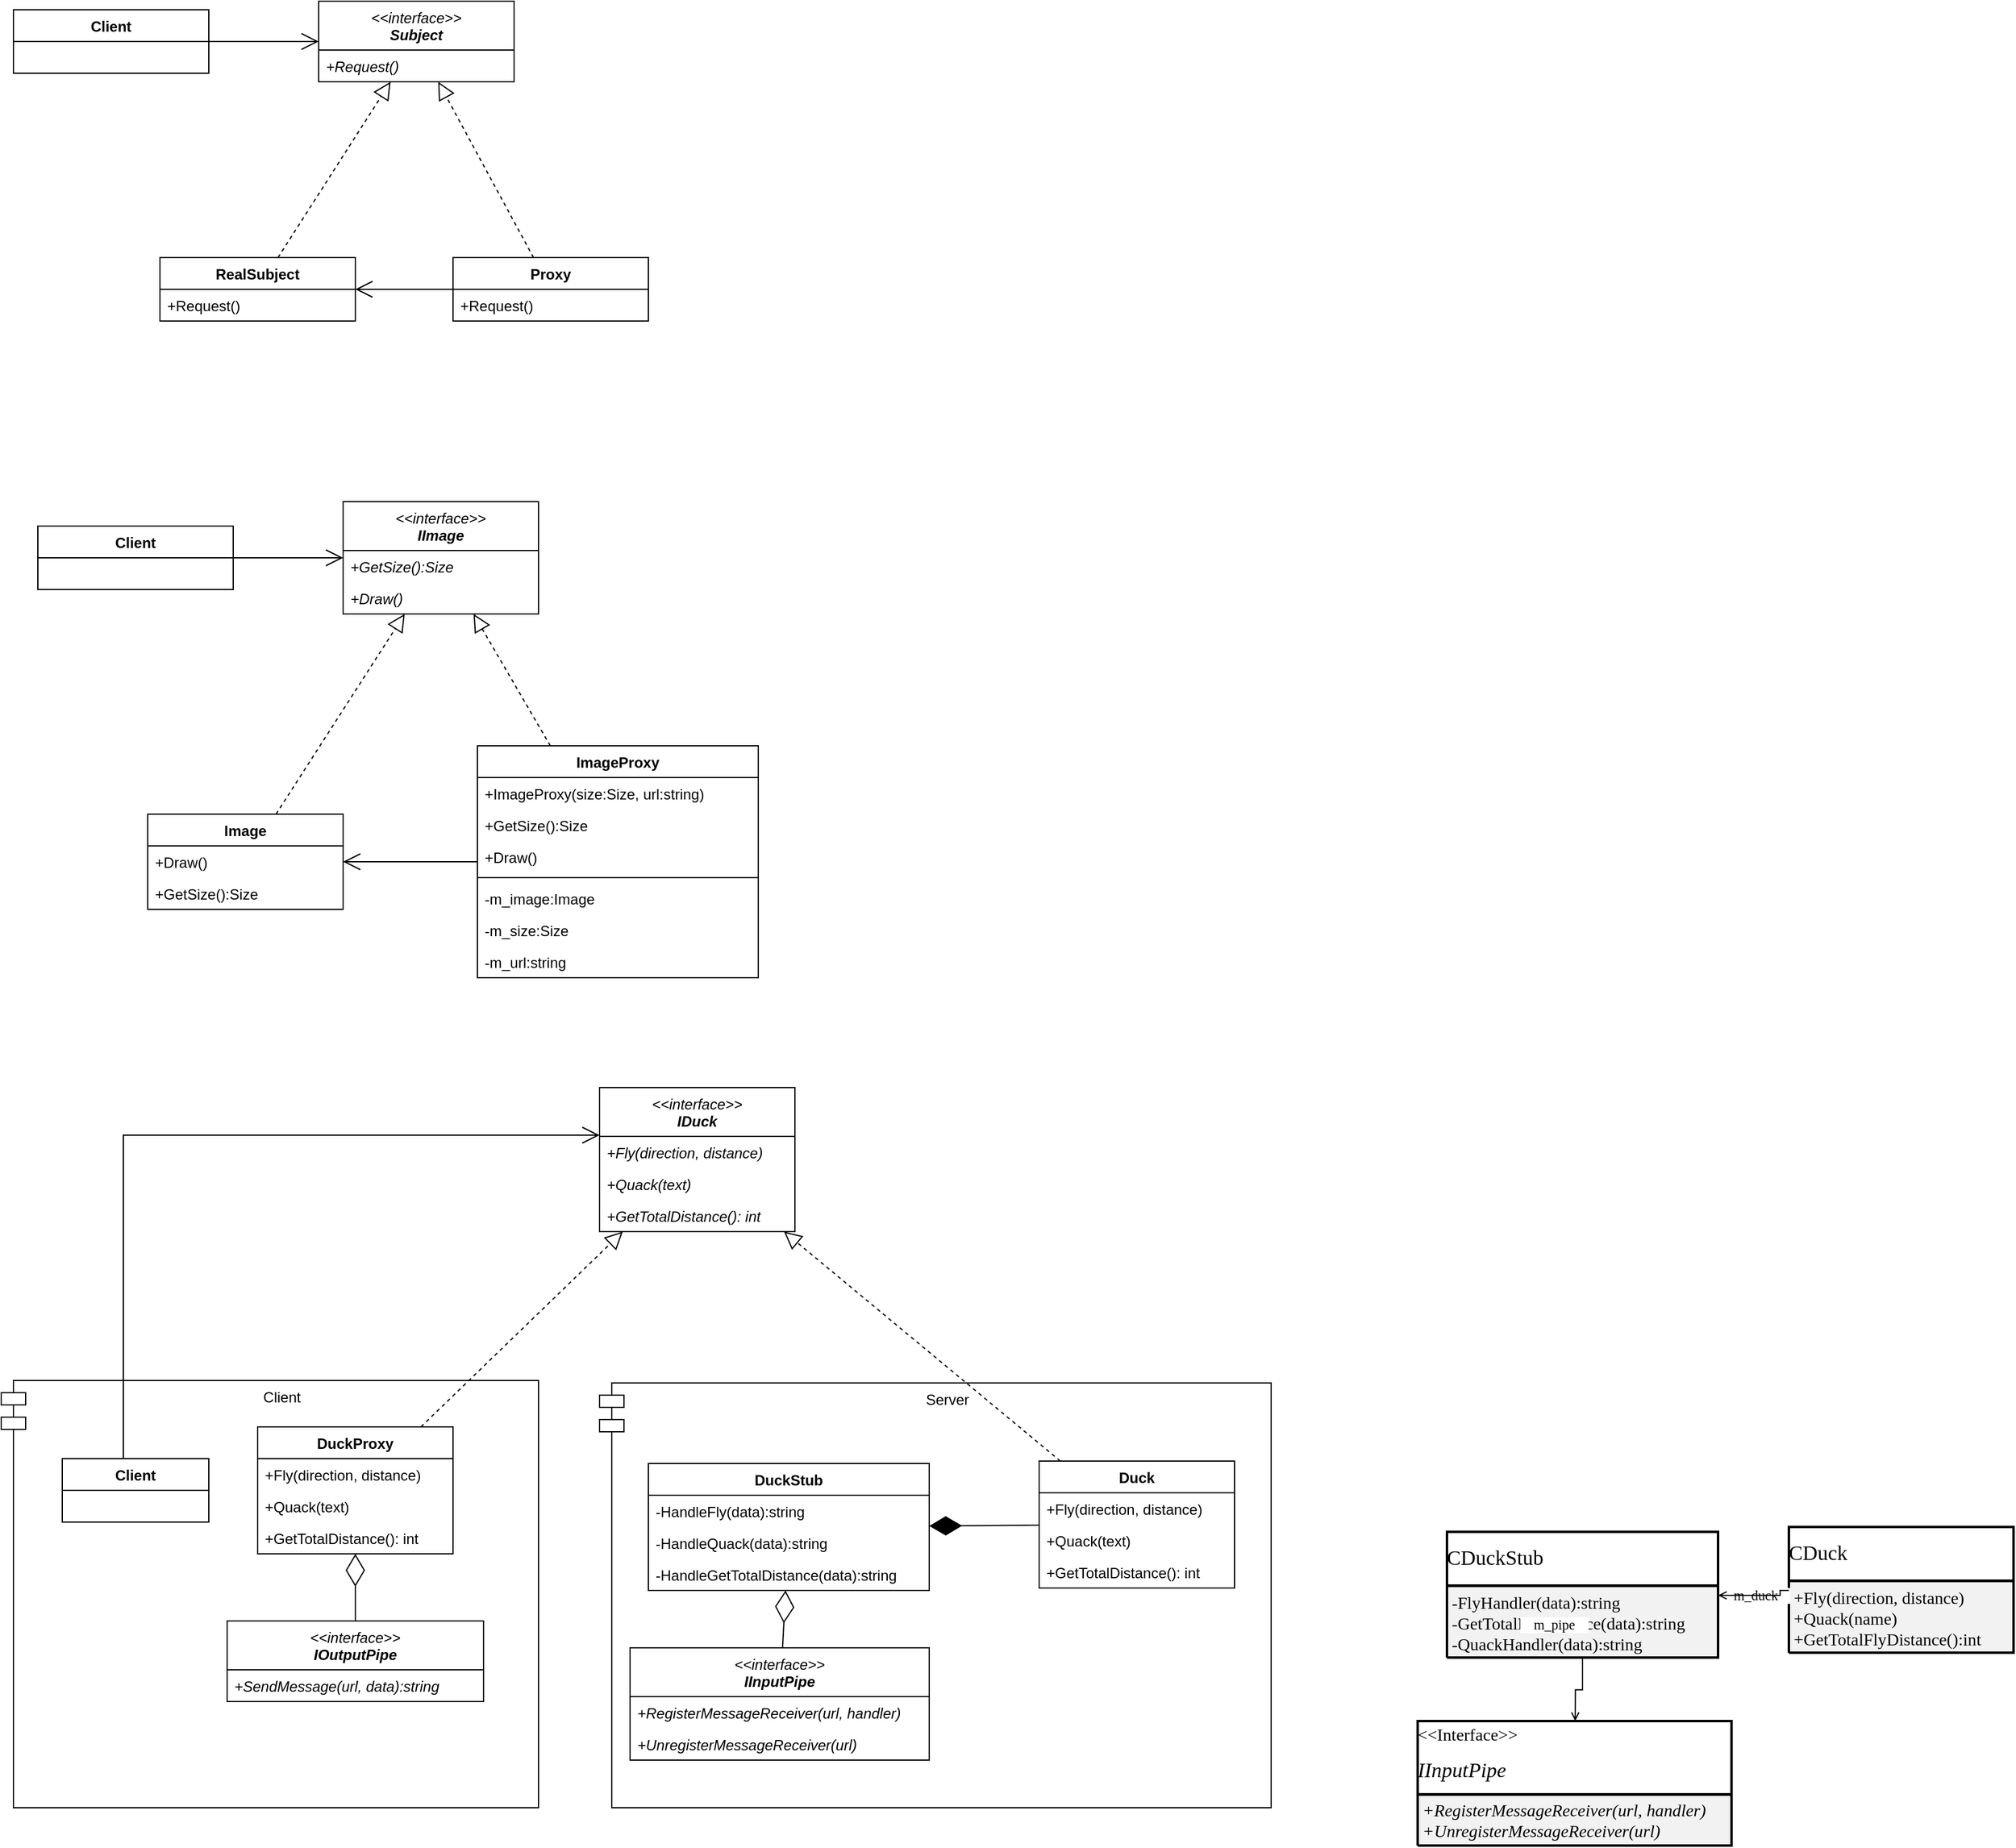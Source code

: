 <mxfile version="26.0.4">
  <diagram name="Page-1" id="OQxPf8M4dXbjPHCyQMjG">
    <mxGraphModel dx="1416" dy="818" grid="1" gridSize="10" guides="1" tooltips="1" connect="1" arrows="1" fold="1" page="1" pageScale="1" pageWidth="850" pageHeight="1100" math="0" shadow="0">
      <root>
        <mxCell id="0" />
        <mxCell id="1" parent="0" />
        <mxCell id="UHAWQYifa730HwiE3PFu-142" value="Server" style="shape=module;align=left;spacingLeft=20;align=center;verticalAlign=top;whiteSpace=wrap;html=1;" parent="1" vertex="1">
          <mxGeometry x="600" y="1322" width="550" height="348" as="geometry" />
        </mxCell>
        <mxCell id="UHAWQYifa730HwiE3PFu-119" value="Client" style="shape=module;align=left;spacingLeft=20;align=center;verticalAlign=top;whiteSpace=wrap;html=1;" parent="1" vertex="1">
          <mxGeometry x="110" y="1320" width="440" height="350" as="geometry" />
        </mxCell>
        <mxCell id="UHAWQYifa730HwiE3PFu-1" value="&lt;i style=&quot;font-weight: normal;&quot;&gt;&amp;lt;&amp;lt;interface&amp;gt;&amp;gt;&lt;/i&gt;&lt;div&gt;&lt;i&gt;Subject&lt;/i&gt;&lt;/div&gt;" style="swimlane;fontStyle=1;align=center;verticalAlign=top;childLayout=stackLayout;horizontal=1;startSize=40;horizontalStack=0;resizeParent=1;resizeParentMax=0;resizeLast=0;collapsible=1;marginBottom=0;whiteSpace=wrap;html=1;" parent="1" vertex="1">
          <mxGeometry x="370" y="190" width="160" height="66" as="geometry" />
        </mxCell>
        <mxCell id="UHAWQYifa730HwiE3PFu-2" value="+Request()" style="text;strokeColor=none;fillColor=none;align=left;verticalAlign=top;spacingLeft=4;spacingRight=4;overflow=hidden;rotatable=0;points=[[0,0.5],[1,0.5]];portConstraint=eastwest;whiteSpace=wrap;html=1;fontStyle=2" parent="UHAWQYifa730HwiE3PFu-1" vertex="1">
          <mxGeometry y="40" width="160" height="26" as="geometry" />
        </mxCell>
        <mxCell id="UHAWQYifa730HwiE3PFu-5" value="RealSubject" style="swimlane;fontStyle=1;align=center;verticalAlign=top;childLayout=stackLayout;horizontal=1;startSize=26;horizontalStack=0;resizeParent=1;resizeParentMax=0;resizeLast=0;collapsible=1;marginBottom=0;whiteSpace=wrap;html=1;" parent="1" vertex="1">
          <mxGeometry x="240" y="400" width="160" height="52" as="geometry" />
        </mxCell>
        <mxCell id="UHAWQYifa730HwiE3PFu-6" value="+Request()" style="text;strokeColor=none;fillColor=none;align=left;verticalAlign=top;spacingLeft=4;spacingRight=4;overflow=hidden;rotatable=0;points=[[0,0.5],[1,0.5]];portConstraint=eastwest;whiteSpace=wrap;html=1;" parent="UHAWQYifa730HwiE3PFu-5" vertex="1">
          <mxGeometry y="26" width="160" height="26" as="geometry" />
        </mxCell>
        <mxCell id="UHAWQYifa730HwiE3PFu-9" value="" style="endArrow=block;dashed=1;endFill=0;endSize=12;html=1;rounded=0;" parent="1" source="UHAWQYifa730HwiE3PFu-5" target="UHAWQYifa730HwiE3PFu-1" edge="1">
          <mxGeometry width="160" relative="1" as="geometry">
            <mxPoint x="330" y="350" as="sourcePoint" />
            <mxPoint x="490" y="350" as="targetPoint" />
          </mxGeometry>
        </mxCell>
        <mxCell id="UHAWQYifa730HwiE3PFu-10" value="Proxy" style="swimlane;fontStyle=1;align=center;verticalAlign=top;childLayout=stackLayout;horizontal=1;startSize=26;horizontalStack=0;resizeParent=1;resizeParentMax=0;resizeLast=0;collapsible=1;marginBottom=0;whiteSpace=wrap;html=1;" parent="1" vertex="1">
          <mxGeometry x="480" y="400" width="160" height="52" as="geometry" />
        </mxCell>
        <mxCell id="UHAWQYifa730HwiE3PFu-11" value="+Request()" style="text;strokeColor=none;fillColor=none;align=left;verticalAlign=top;spacingLeft=4;spacingRight=4;overflow=hidden;rotatable=0;points=[[0,0.5],[1,0.5]];portConstraint=eastwest;whiteSpace=wrap;html=1;" parent="UHAWQYifa730HwiE3PFu-10" vertex="1">
          <mxGeometry y="26" width="160" height="26" as="geometry" />
        </mxCell>
        <mxCell id="UHAWQYifa730HwiE3PFu-12" value="" style="endArrow=block;dashed=1;endFill=0;endSize=12;html=1;rounded=0;" parent="1" source="UHAWQYifa730HwiE3PFu-10" target="UHAWQYifa730HwiE3PFu-1" edge="1">
          <mxGeometry width="160" relative="1" as="geometry">
            <mxPoint x="330" y="350" as="sourcePoint" />
            <mxPoint x="490" y="350" as="targetPoint" />
          </mxGeometry>
        </mxCell>
        <mxCell id="UHAWQYifa730HwiE3PFu-14" value="Client" style="swimlane;fontStyle=1;align=center;verticalAlign=top;childLayout=stackLayout;horizontal=1;startSize=26;horizontalStack=0;resizeParent=1;resizeParentMax=0;resizeLast=0;collapsible=1;marginBottom=0;whiteSpace=wrap;html=1;" parent="1" vertex="1">
          <mxGeometry x="120" y="197" width="160" height="52" as="geometry" />
        </mxCell>
        <mxCell id="UHAWQYifa730HwiE3PFu-16" value="" style="endArrow=open;endFill=1;endSize=12;html=1;rounded=0;" parent="1" source="UHAWQYifa730HwiE3PFu-14" target="UHAWQYifa730HwiE3PFu-1" edge="1">
          <mxGeometry width="160" relative="1" as="geometry">
            <mxPoint x="190" y="280" as="sourcePoint" />
            <mxPoint x="350" y="280" as="targetPoint" />
          </mxGeometry>
        </mxCell>
        <mxCell id="UHAWQYifa730HwiE3PFu-17" value="" style="endArrow=open;endFill=1;endSize=12;html=1;rounded=0;" parent="1" source="UHAWQYifa730HwiE3PFu-10" target="UHAWQYifa730HwiE3PFu-5" edge="1">
          <mxGeometry width="160" relative="1" as="geometry">
            <mxPoint x="190" y="280" as="sourcePoint" />
            <mxPoint x="350" y="280" as="targetPoint" />
          </mxGeometry>
        </mxCell>
        <mxCell id="UHAWQYifa730HwiE3PFu-18" value="&lt;i style=&quot;font-weight: normal;&quot;&gt;&amp;lt;&amp;lt;interface&amp;gt;&amp;gt;&lt;/i&gt;&lt;div&gt;&lt;i&gt;IImage&lt;/i&gt;&lt;/div&gt;" style="swimlane;fontStyle=1;align=center;verticalAlign=top;childLayout=stackLayout;horizontal=1;startSize=40;horizontalStack=0;resizeParent=1;resizeParentMax=0;resizeLast=0;collapsible=1;marginBottom=0;whiteSpace=wrap;html=1;" parent="1" vertex="1">
          <mxGeometry x="390" y="600" width="160" height="92" as="geometry" />
        </mxCell>
        <mxCell id="UHAWQYifa730HwiE3PFu-19" value="+GetSize():Size" style="text;strokeColor=none;fillColor=none;align=left;verticalAlign=top;spacingLeft=4;spacingRight=4;overflow=hidden;rotatable=0;points=[[0,0.5],[1,0.5]];portConstraint=eastwest;whiteSpace=wrap;html=1;fontStyle=2" parent="UHAWQYifa730HwiE3PFu-18" vertex="1">
          <mxGeometry y="40" width="160" height="26" as="geometry" />
        </mxCell>
        <mxCell id="UHAWQYifa730HwiE3PFu-29" value="+Draw()" style="text;strokeColor=none;fillColor=none;align=left;verticalAlign=top;spacingLeft=4;spacingRight=4;overflow=hidden;rotatable=0;points=[[0,0.5],[1,0.5]];portConstraint=eastwest;whiteSpace=wrap;html=1;fontStyle=2" parent="UHAWQYifa730HwiE3PFu-18" vertex="1">
          <mxGeometry y="66" width="160" height="26" as="geometry" />
        </mxCell>
        <mxCell id="UHAWQYifa730HwiE3PFu-20" value="Image" style="swimlane;fontStyle=1;align=center;verticalAlign=top;childLayout=stackLayout;horizontal=1;startSize=26;horizontalStack=0;resizeParent=1;resizeParentMax=0;resizeLast=0;collapsible=1;marginBottom=0;whiteSpace=wrap;html=1;" parent="1" vertex="1">
          <mxGeometry x="230" y="856" width="160" height="78" as="geometry" />
        </mxCell>
        <mxCell id="UHAWQYifa730HwiE3PFu-43" value="+Draw()" style="text;strokeColor=none;fillColor=none;align=left;verticalAlign=top;spacingLeft=4;spacingRight=4;overflow=hidden;rotatable=0;points=[[0,0.5],[1,0.5]];portConstraint=eastwest;whiteSpace=wrap;html=1;" parent="UHAWQYifa730HwiE3PFu-20" vertex="1">
          <mxGeometry y="26" width="160" height="26" as="geometry" />
        </mxCell>
        <mxCell id="UHAWQYifa730HwiE3PFu-42" value="+GetSize():Size" style="text;strokeColor=none;fillColor=none;align=left;verticalAlign=top;spacingLeft=4;spacingRight=4;overflow=hidden;rotatable=0;points=[[0,0.5],[1,0.5]];portConstraint=eastwest;whiteSpace=wrap;html=1;" parent="UHAWQYifa730HwiE3PFu-20" vertex="1">
          <mxGeometry y="52" width="160" height="26" as="geometry" />
        </mxCell>
        <mxCell id="UHAWQYifa730HwiE3PFu-22" value="" style="endArrow=block;dashed=1;endFill=0;endSize=12;html=1;rounded=0;" parent="1" source="UHAWQYifa730HwiE3PFu-20" target="UHAWQYifa730HwiE3PFu-18" edge="1">
          <mxGeometry width="160" relative="1" as="geometry">
            <mxPoint x="350" y="760" as="sourcePoint" />
            <mxPoint x="510" y="760" as="targetPoint" />
          </mxGeometry>
        </mxCell>
        <mxCell id="UHAWQYifa730HwiE3PFu-23" value="ImageProxy" style="swimlane;fontStyle=1;align=center;verticalAlign=top;childLayout=stackLayout;horizontal=1;startSize=26;horizontalStack=0;resizeParent=1;resizeParentMax=0;resizeLast=0;collapsible=1;marginBottom=0;whiteSpace=wrap;html=1;" parent="1" vertex="1">
          <mxGeometry x="500" y="800" width="230" height="190" as="geometry" />
        </mxCell>
        <mxCell id="UHAWQYifa730HwiE3PFu-41" value="+ImageProxy(size:Size, url:string)" style="text;strokeColor=none;fillColor=none;align=left;verticalAlign=top;spacingLeft=4;spacingRight=4;overflow=hidden;rotatable=0;points=[[0,0.5],[1,0.5]];portConstraint=eastwest;whiteSpace=wrap;html=1;" parent="UHAWQYifa730HwiE3PFu-23" vertex="1">
          <mxGeometry y="26" width="230" height="26" as="geometry" />
        </mxCell>
        <mxCell id="UHAWQYifa730HwiE3PFu-24" value="+GetSize():Size" style="text;strokeColor=none;fillColor=none;align=left;verticalAlign=top;spacingLeft=4;spacingRight=4;overflow=hidden;rotatable=0;points=[[0,0.5],[1,0.5]];portConstraint=eastwest;whiteSpace=wrap;html=1;" parent="UHAWQYifa730HwiE3PFu-23" vertex="1">
          <mxGeometry y="52" width="230" height="26" as="geometry" />
        </mxCell>
        <mxCell id="UHAWQYifa730HwiE3PFu-30" value="+Draw()" style="text;strokeColor=none;fillColor=none;align=left;verticalAlign=top;spacingLeft=4;spacingRight=4;overflow=hidden;rotatable=0;points=[[0,0.5],[1,0.5]];portConstraint=eastwest;whiteSpace=wrap;html=1;" parent="UHAWQYifa730HwiE3PFu-23" vertex="1">
          <mxGeometry y="78" width="230" height="26" as="geometry" />
        </mxCell>
        <mxCell id="UHAWQYifa730HwiE3PFu-33" value="" style="line;strokeWidth=1;fillColor=none;align=left;verticalAlign=middle;spacingTop=-1;spacingLeft=3;spacingRight=3;rotatable=0;labelPosition=right;points=[];portConstraint=eastwest;strokeColor=inherit;" parent="UHAWQYifa730HwiE3PFu-23" vertex="1">
          <mxGeometry y="104" width="230" height="8" as="geometry" />
        </mxCell>
        <mxCell id="UHAWQYifa730HwiE3PFu-31" value="-m_image:Image" style="text;strokeColor=none;fillColor=none;align=left;verticalAlign=top;spacingLeft=4;spacingRight=4;overflow=hidden;rotatable=0;points=[[0,0.5],[1,0.5]];portConstraint=eastwest;whiteSpace=wrap;html=1;" parent="UHAWQYifa730HwiE3PFu-23" vertex="1">
          <mxGeometry y="112" width="230" height="26" as="geometry" />
        </mxCell>
        <mxCell id="UHAWQYifa730HwiE3PFu-39" value="-m_size:Size" style="text;strokeColor=none;fillColor=none;align=left;verticalAlign=top;spacingLeft=4;spacingRight=4;overflow=hidden;rotatable=0;points=[[0,0.5],[1,0.5]];portConstraint=eastwest;whiteSpace=wrap;html=1;" parent="UHAWQYifa730HwiE3PFu-23" vertex="1">
          <mxGeometry y="138" width="230" height="26" as="geometry" />
        </mxCell>
        <mxCell id="UHAWQYifa730HwiE3PFu-40" value="-m_url:string" style="text;strokeColor=none;fillColor=none;align=left;verticalAlign=top;spacingLeft=4;spacingRight=4;overflow=hidden;rotatable=0;points=[[0,0.5],[1,0.5]];portConstraint=eastwest;whiteSpace=wrap;html=1;" parent="UHAWQYifa730HwiE3PFu-23" vertex="1">
          <mxGeometry y="164" width="230" height="26" as="geometry" />
        </mxCell>
        <mxCell id="UHAWQYifa730HwiE3PFu-25" value="" style="endArrow=block;dashed=1;endFill=0;endSize=12;html=1;rounded=0;" parent="1" source="UHAWQYifa730HwiE3PFu-23" target="UHAWQYifa730HwiE3PFu-18" edge="1">
          <mxGeometry width="160" relative="1" as="geometry">
            <mxPoint x="350" y="760" as="sourcePoint" />
            <mxPoint x="510" y="760" as="targetPoint" />
          </mxGeometry>
        </mxCell>
        <mxCell id="UHAWQYifa730HwiE3PFu-26" value="Client" style="swimlane;fontStyle=1;align=center;verticalAlign=top;childLayout=stackLayout;horizontal=1;startSize=26;horizontalStack=0;resizeParent=1;resizeParentMax=0;resizeLast=0;collapsible=1;marginBottom=0;whiteSpace=wrap;html=1;" parent="1" vertex="1">
          <mxGeometry x="140" y="620" width="160" height="52" as="geometry" />
        </mxCell>
        <mxCell id="UHAWQYifa730HwiE3PFu-27" value="" style="endArrow=open;endFill=1;endSize=12;html=1;rounded=0;" parent="1" source="UHAWQYifa730HwiE3PFu-26" target="UHAWQYifa730HwiE3PFu-18" edge="1">
          <mxGeometry width="160" relative="1" as="geometry">
            <mxPoint x="210" y="690" as="sourcePoint" />
            <mxPoint x="370" y="690" as="targetPoint" />
          </mxGeometry>
        </mxCell>
        <mxCell id="UHAWQYifa730HwiE3PFu-28" value="" style="endArrow=open;endFill=1;endSize=12;html=1;rounded=0;" parent="1" source="UHAWQYifa730HwiE3PFu-23" target="UHAWQYifa730HwiE3PFu-20" edge="1">
          <mxGeometry width="160" relative="1" as="geometry">
            <mxPoint x="210" y="690" as="sourcePoint" />
            <mxPoint x="370" y="690" as="targetPoint" />
          </mxGeometry>
        </mxCell>
        <UserObject label="" tags="Background" id="UHAWQYifa730HwiE3PFu-64">
          <mxCell style="vsdxID=185;fillColor=none;gradientColor=none;strokeColor=none;strokeWidth=2;spacingTop=3;spacingBottom=3;points=[[1,0.5,0],[0.5,0.5,0],[0.5,0,0]];labelBackgroundColor=none;rounded=0;html=1;whiteSpace=wrap;" parent="1" vertex="1">
            <mxGeometry x="1574" y="1440" width="184" height="103" as="geometry" />
          </mxCell>
        </UserObject>
        <mxCell id="UHAWQYifa730HwiE3PFu-65" style="vsdxID=186;fillColor=#f2f2f2;gradientColor=none;shape=stencil(1ZLPDoIwDMafZseZuZkYz4hH36GRAYtzI2UKvL1bihExSuLNW9vv13Z/PqaytoZGMynagP6sO1OEmqk9k9K4WqMJMWIqZyorPeoK/dUVlDeQyBRd/C1N6KlPpA4pBsrWgvIDoda4CfoQf4I3crXbfsYXYMBTVHGEj3AkHIdZYWGa6Dn0puXoAwTj3QttASvN4yZeWqjGW5DUdlo3b+U/ONu3R559XwyeHimNtWSxqT73VCyRH1V+Bw==);strokeColor=#000000;strokeWidth=2;points=[[0,0.5,0],[1,0.5,0],[0.5,1,0],[0.5,0,0]];labelBackgroundColor=none;rounded=0;html=1;whiteSpace=wrap;" parent="UHAWQYifa730HwiE3PFu-64" vertex="1">
          <mxGeometry width="184" height="103" as="geometry" />
        </mxCell>
        <mxCell id="UHAWQYifa730HwiE3PFu-66" style="vsdxID=187;fillColor=#ffffff;gradientColor=none;shape=stencil(zZJNDsIgEIVPw5IE4Qi1LnuHiYWWiNAMaNvbC5lGazVduHI3P9/Mm0weU1XsYdBMipgwXPRo29QzdWRSWt9rtClHTNVMVSag7jDcfEv5AIUs0TXcy4aJ5kSZkGKm7CAoPxEKeM49XNAGGoJx3hR2d4mJw2Qjx5Ag2eDfWAfYaZ51uHHQLYPUiqPWw0f57y9z1q/e+5T6/uB9eAf9EdzI5+DlC2OdI1ut+1sf5RJ5UNUP);strokeColor=#000000;strokeWidth=2;points=[[0,0.5,0],[1,0.5,0],[0.5,1,0],[0.5,0,0]];labelBackgroundColor=none;rounded=0;html=1;whiteSpace=wrap;" parent="UHAWQYifa730HwiE3PFu-64" vertex="1">
          <mxGeometry width="184" height="44" as="geometry" />
        </mxCell>
        <mxCell id="UHAWQYifa730HwiE3PFu-67" value="&lt;div style=&quot;font-size: 1px&quot;&gt;&lt;font style=&quot;font-size:16.93px;font-family:Calibri;color:#000000;direction:ltr;letter-spacing:0px;line-height:120%;opacity:1&quot;&gt;CDuck&lt;br/&gt;&lt;/font&gt;&lt;/div&gt;" style="text;vsdxID=185;fillColor=none;gradientColor=none;strokeColor=none;strokeWidth=2;spacingTop=3;spacingBottom=3;points=[[1,0.5,0],[0.5,0.5,0],[0.5,0,0]];labelBackgroundColor=none;rounded=0;html=1;whiteSpace=wrap;verticalAlign=middle;align=left;overflow=width;;html=1;" parent="UHAWQYifa730HwiE3PFu-64" vertex="1">
          <mxGeometry y="-0.13" width="184" height="44.31" as="geometry" />
        </mxCell>
        <UserObject label="&lt;div style=&quot;font-size: 1px&quot;&gt;&lt;font style=&quot;font-size:14.11px;font-family:Calibri;color:#000000;direction:ltr;letter-spacing:0px;line-height:120%;opacity:1&quot;&gt;+Fly(direction, distance)&lt;br/&gt;&lt;/font&gt;&lt;/div&gt;" tags="Background" id="UHAWQYifa730HwiE3PFu-68">
          <mxCell style="verticalAlign=middle;align=left;overflow=width;vsdxID=193;fillColor=#ffffff;gradientColor=none;fillOpacity=0;shape=stencil(nZBLDoAgDERP0z3SIyjew0SURgSD+Lu9kMZoXLhwN9N5bdMClrNpJg1SzDH4QW/URgNYgZTkjA4UkwJUgGXng+6DX1zLfmoymdXo1zxh5z6RO6Q42BWCfc2oJfdAr/AX/IH+BF/rk7hv7MjaZ/L+RirxJ1Gd);strokeColor=#000000;strokeWidth=2;spacingTop=-3;spacingBottom=-3;spacingLeft=3;spacingRight=-3;points=[];labelBackgroundColor=none;rounded=0;html=1;whiteSpace=wrap;" parent="1" vertex="1">
            <mxGeometry x="1578" y="1489" width="176" height="16" as="geometry" />
          </mxCell>
        </UserObject>
        <UserObject label="&lt;div style=&quot;font-size: 1px&quot;&gt;&lt;font style=&quot;font-size:14.11px;font-family:Calibri;color:#000000;direction:ltr;letter-spacing:0px;line-height:120%;opacity:1&quot;&gt;+Quack(name)&lt;br/&gt;&lt;/font&gt;&lt;/div&gt;" tags="Background" id="UHAWQYifa730HwiE3PFu-69">
          <mxCell style="verticalAlign=middle;align=left;overflow=width;vsdxID=194;fillColor=#ffffff;gradientColor=none;fillOpacity=0;shape=stencil(nZBLDoAgDERP0z3SIyjew0SURgSD+Lu9kMZoXLhwN9N5bdMClrNpJg1SzDH4QW/URgNYgZTkjA4UkwJUgGXng+6DX1zLfmoymdXo1zxh5z6RO6Q42BWCfc2oJfdAr/AX/IH+BF/rk7hv7MjaZ/L+RirxJ1Gd);strokeColor=#000000;strokeWidth=2;spacingTop=-3;spacingBottom=-3;spacingLeft=3;spacingRight=-3;points=[];labelBackgroundColor=none;rounded=0;html=1;whiteSpace=wrap;" parent="1" vertex="1">
            <mxGeometry x="1578" y="1506" width="176" height="16" as="geometry" />
          </mxCell>
        </UserObject>
        <UserObject label="&lt;div style=&quot;font-size: 1px&quot;&gt;&lt;font style=&quot;font-size:14.11px;font-family:Calibri;color:#000000;direction:ltr;letter-spacing:0px;line-height:120%;opacity:1&quot;&gt;+GetTotalFlyDistance():int&lt;br/&gt;&lt;/font&gt;&lt;/div&gt;" tags="Background" id="UHAWQYifa730HwiE3PFu-70">
          <mxCell style="verticalAlign=middle;align=left;overflow=width;vsdxID=195;fillColor=#ffffff;gradientColor=none;fillOpacity=0;shape=stencil(nZBLDoAgDERP0z3SIyjew0SURgSD+Lu9kMZoXLhwN9N5bdMClrNpJg1SzDH4QW/URgNYgZTkjA4UkwJUgGXng+6DX1zLfmoymdXo1zxh5z6RO6Q42BWCfc2oJfdAr/AX/IH+BF/rk7hv7MjaZ/L+RirxJ1Gd);strokeColor=#000000;strokeWidth=2;spacingTop=-3;spacingBottom=-3;spacingLeft=3;spacingRight=-3;points=[];labelBackgroundColor=none;rounded=0;html=1;whiteSpace=wrap;" parent="1" vertex="1">
            <mxGeometry x="1578" y="1523" width="176" height="16" as="geometry" />
          </mxCell>
        </UserObject>
        <UserObject label="" tags="Background" id="UHAWQYifa730HwiE3PFu-90">
          <mxCell style="vsdxID=246;fillColor=none;gradientColor=none;strokeColor=none;strokeWidth=2;spacingTop=3;spacingBottom=3;points=[[1,0.5,0],[0.5,0.5,0],[0.5,0,0]];labelBackgroundColor=none;rounded=0;html=1;whiteSpace=wrap;" parent="1" vertex="1">
            <mxGeometry x="1294" y="1444" width="222" height="103" as="geometry" />
          </mxCell>
        </UserObject>
        <mxCell id="UHAWQYifa730HwiE3PFu-91" style="vsdxID=247;fillColor=#f2f2f2;gradientColor=none;shape=stencil(1ZLPDoIwDMafZseZuZkYz4hH36GRAYtzI2UKvL1bihExSuLNW9vv13Z/PqaytoZGMynagP6sO1OEmqk9k9K4WqMJMWIqZyorPeoK/dUVlDeQyBRd/C1N6KlPpA4pBsrWgvIDoda4CfoQf4I3crXbfsYXYMBTVHGEj3AkHIdZYWGa6Dn0puXoAwTj3QttASvN4yZeWqjGW5DUdlo3b+U/ONu3R559XwyeHimNtWSxqT73VCyRH1V+Bw==);strokeColor=#000000;strokeWidth=2;points=[[0,0.5,0],[1,0.5,0],[0.5,1,0],[0.5,0,0]];labelBackgroundColor=none;rounded=0;html=1;whiteSpace=wrap;" parent="UHAWQYifa730HwiE3PFu-90" vertex="1">
          <mxGeometry width="222" height="103" as="geometry" />
        </mxCell>
        <mxCell id="UHAWQYifa730HwiE3PFu-92" style="vsdxID=248;fillColor=#ffffff;gradientColor=none;shape=stencil(zZJNDsIgEIVPw5IE4Qi1LnuHiYWWiNAMaNvbC5lGazVduHI3P9/Mm0weU1XsYdBMipgwXPRo29QzdWRSWt9rtClHTNVMVSag7jDcfEv5AIUs0TXcy4aJ5kSZkGKm7CAoPxEKeM49XNAGGoJx3hR2d4mJw2Qjx5Ag2eDfWAfYaZ51uHHQLYPUiqPWw0f57y9z1q/e+5T6/uB9eAf9EdzI5+DlC2OdI1ut+1sf5RJ5UNUP);strokeColor=#000000;strokeWidth=2;points=[[0,0.5,0],[1,0.5,0],[0.5,1,0],[0.5,0,0]];labelBackgroundColor=none;rounded=0;html=1;whiteSpace=wrap;" parent="UHAWQYifa730HwiE3PFu-90" vertex="1">
          <mxGeometry width="222" height="44" as="geometry" />
        </mxCell>
        <mxCell id="UHAWQYifa730HwiE3PFu-93" value="&lt;div style=&quot;font-size: 1px&quot;&gt;&lt;font style=&quot;font-size:16.93px;font-family:Calibri;color:#000000;direction:ltr;letter-spacing:0px;line-height:120%;opacity:1&quot;&gt;CDuckStub&lt;br/&gt;&lt;/font&gt;&lt;/div&gt;" style="text;vsdxID=246;fillColor=none;gradientColor=none;strokeColor=none;strokeWidth=2;spacingTop=3;spacingBottom=3;points=[[1,0.5,0],[0.5,0.5,0],[0.5,0,0]];labelBackgroundColor=none;rounded=0;html=1;whiteSpace=wrap;verticalAlign=middle;align=left;overflow=width;;html=1;" parent="UHAWQYifa730HwiE3PFu-90" vertex="1">
          <mxGeometry y="-0.13" width="222" height="44.31" as="geometry" />
        </mxCell>
        <UserObject label="&lt;div style=&quot;font-size: 1px&quot;&gt;&lt;font style=&quot;font-size:14.11px;font-family:Calibri;color:#000000;direction:ltr;letter-spacing:0px;line-height:120%;opacity:1&quot;&gt;-FlyHandler(data):string&lt;br/&gt;&lt;/font&gt;&lt;/div&gt;" tags="Background" id="UHAWQYifa730HwiE3PFu-94">
          <mxCell style="verticalAlign=middle;align=left;overflow=width;vsdxID=251;fillColor=#ffffff;gradientColor=none;fillOpacity=0;shape=stencil(nZBLDoAgDERP0z3SIyjew0SURgSD+Lu9kMZoXLhwN9N5bdMClrNpJg1SzDH4QW/URgNYgZTkjA4UkwJUgGXng+6DX1zLfmoymdXo1zxh5z6RO6Q42BWCfc2oJfdAr/AX/IH+BF/rk7hv7MjaZ/L+RirxJ1Gd);strokeColor=#000000;strokeWidth=2;spacingTop=-3;spacingBottom=-3;spacingLeft=3;spacingRight=-3;points=[];labelBackgroundColor=none;rounded=0;html=1;whiteSpace=wrap;" parent="1" vertex="1">
            <mxGeometry x="1298" y="1493" width="214" height="16" as="geometry" />
          </mxCell>
        </UserObject>
        <UserObject label="" tags="Background" id="UHAWQYifa730HwiE3PFu-95">
          <mxCell style="vsdxID=254;fillColor=none;gradientColor=none;strokeColor=none;strokeWidth=2;spacingBottom=3;points=[[1,0.5,0],[0.5,0.5,0],[0.5,0,0]];labelBackgroundColor=none;rounded=0;html=1;whiteSpace=wrap;" parent="1" vertex="1">
            <mxGeometry x="1270" y="1599" width="257" height="102" as="geometry" />
          </mxCell>
        </UserObject>
        <mxCell id="UHAWQYifa730HwiE3PFu-96" style="vsdxID=255;fillColor=#f2f2f2;gradientColor=none;shape=stencil(1ZLPDoIwDMafZseZscWDZ8Sj79DIgMW5kTIF3t4txYgYJfHmre33a7s/H1N510CrmRRdQH/WvSlDw9SeSWlco9GEGDFVMJVXHnWN/upKyltIZIou/pYmDNQnUocUI2WZoPxAqDVuhj7En+DtbpNln/EVGPAUVZzgIxwJx3FRWJkmBg6D6Tj6AMF490JbwFrzuIlXFurpFiR1vdbtW/kPzvbtkRffF4OnRypjLVlsri89FUvkR1XcAQ==);strokeColor=#000000;strokeWidth=2;points=[[0,0.5,0],[1,0.5,0],[0.5,1,0],[0.5,0,0]];labelBackgroundColor=none;rounded=0;html=1;whiteSpace=wrap;" parent="UHAWQYifa730HwiE3PFu-95" vertex="1">
          <mxGeometry width="257" height="102" as="geometry" />
        </mxCell>
        <mxCell id="UHAWQYifa730HwiE3PFu-97" style="vsdxID=256;fillColor=#ffffff;gradientColor=none;shape=stencil(zZJNDsIgEIVPw5IE4Qi1LnuHiYWWiNAMaNvbC5lGazVduHI3P9/Mm0weU1XsYdBMipgwXPRo29QzdWRSWt9rtClHTNVMVSag7jDcfEv5AIUs0TXcy4aJ5kSZkGKm7CAoPxEKeM49XNAGGoJx3hR2d4mJw2Qjx5Ag2eDfWAfYaZ51uHHQLYPUiqPWw0f57y9z1q/e+5T6/uB9eAf9EdzI5+DlC2OdI1ut+1sf5RJ5UNUP);strokeColor=#000000;strokeWidth=2;points=[[0,0.5,0],[1,0.5,0],[0.5,1,0],[0.5,0,0]];labelBackgroundColor=none;rounded=0;html=1;whiteSpace=wrap;" parent="UHAWQYifa730HwiE3PFu-95" vertex="1">
          <mxGeometry width="257" height="60" as="geometry" />
        </mxCell>
        <mxCell id="UHAWQYifa730HwiE3PFu-98" value="&lt;div style=&quot;font-size: 1px&quot;&gt;&lt;p style=&quot;text-align:left;margin-left:0;margin-right:0;margin-top:0px;margin-bottom:0px;text-indent:0;vertical-align:middle;direction:ltr;&quot;&gt;&lt;font style=&quot;font-size:14.11px;font-family:Calibri;color:#000000;direction:ltr;letter-spacing:0px;line-height:120%;opacity:1&quot;&gt;&amp;lt;&amp;lt;Interface&amp;gt;&amp;gt;&lt;br/&gt;&lt;/font&gt;&lt;/p&gt;&lt;/div&gt;" style="verticalAlign=middle;align=left;overflow=width;vsdxID=257;fillColor=none;gradientColor=none;strokeColor=none;strokeWidth=2;spacingBottom=-3;points=[[0,0.5,0],[1,0.5,0],[0.5,1,0],[0.5,0,0]];labelBackgroundColor=none;rounded=0;html=1;whiteSpace=wrap;" parent="UHAWQYifa730HwiE3PFu-95" vertex="1">
          <mxGeometry width="257" height="22" as="geometry" />
        </mxCell>
        <mxCell id="UHAWQYifa730HwiE3PFu-99" value="&lt;div style=&quot;font-size: 1px&quot;&gt;&lt;font style=&quot;font-size:16.93px;font-family:Calibri;color:#000000;direction:ltr;letter-spacing:0px;line-height:120%;opacity:1&quot;&gt;&lt;i&gt;IInputPipe&lt;br/&gt;&lt;/i&gt;&lt;/font&gt;&lt;/div&gt;" style="text;vsdxID=254;fillColor=none;gradientColor=none;strokeColor=none;strokeWidth=2;spacingBottom=3;points=[[1,0.5,0],[0.5,0.5,0],[0.5,0,0]];labelBackgroundColor=none;rounded=0;html=1;whiteSpace=wrap;verticalAlign=middle;align=left;overflow=width;;html=1;" parent="UHAWQYifa730HwiE3PFu-95" vertex="1">
          <mxGeometry y="22.16" width="257" height="37.96" as="geometry" />
        </mxCell>
        <UserObject label="&lt;div style=&quot;font-size: 1px&quot;&gt;&lt;font style=&quot;font-size:14.11px;font-family:Calibri;color:#000000;direction:ltr;letter-spacing:0px;line-height:120%;opacity:1&quot;&gt;&lt;i&gt;+RegisterMessageReceiver(url, handler)&lt;br/&gt;&lt;/i&gt;&lt;/font&gt;&lt;/div&gt;" tags="Background" id="UHAWQYifa730HwiE3PFu-100">
          <mxCell style="verticalAlign=middle;align=left;overflow=width;vsdxID=259;fillColor=#ffffff;gradientColor=none;fillOpacity=0;shape=stencil(nZBLDoAgDERP0z3SIyjew0SURgSD+Lu9kMZoXLhwN9N5bdMClrNpJg1SzDH4QW/URgNYgZTkjA4UkwJUgGXng+6DX1zLfmoymdXo1zxh5z6RO6Q42BWCfc2oJfdAr/AX/IH+BF/rk7hv7MjaZ/L+RirxJ1Gd);strokeColor=#000000;strokeWidth=2;spacingTop=-3;spacingBottom=-3;spacingLeft=3;spacingRight=-3;points=[];labelBackgroundColor=none;rounded=0;html=1;whiteSpace=wrap;" parent="1" vertex="1">
            <mxGeometry x="1274" y="1663" width="249" height="16" as="geometry" />
          </mxCell>
        </UserObject>
        <UserObject label="&lt;div style=&quot;font-size: 1px&quot;&gt;&lt;font style=&quot;font-size:14.11px;font-family:Calibri;color:#000000;direction:ltr;letter-spacing:0px;line-height:120%;opacity:1&quot;&gt;&lt;i&gt;+UnregisterMessageReceiver(url)&lt;br/&gt;&lt;/i&gt;&lt;/font&gt;&lt;/div&gt;" tags="Background" id="UHAWQYifa730HwiE3PFu-101">
          <mxCell style="verticalAlign=middle;align=left;overflow=width;vsdxID=260;fillColor=#ffffff;gradientColor=none;fillOpacity=0;shape=stencil(nZBLDoAgDERP0z3SIyjew0SURgSD+Lu9kMZoXLhwN9N5bdMClrNpJg1SzDH4QW/URgNYgZTkjA4UkwJUgGXng+6DX1zLfmoymdXo1zxh5z6RO6Q42BWCfc2oJfdAr/AX/IH+BF/rk7hv7MjaZ/L+RirxJ1Gd);strokeColor=#000000;strokeWidth=2;spacingTop=-3;spacingBottom=-3;spacingLeft=3;spacingRight=-3;points=[];labelBackgroundColor=none;rounded=0;html=1;whiteSpace=wrap;" parent="1" vertex="1">
            <mxGeometry x="1274" y="1680" width="249" height="16" as="geometry" />
          </mxCell>
        </UserObject>
        <UserObject label="&lt;div style=&quot;font-size: 1px&quot;&gt;&lt;font style=&quot;font-size:14.11px;font-family:Calibri;color:#000000;direction:ltr;letter-spacing:0px;line-height:120%;opacity:1&quot;&gt;-QuackHandler(data):string&lt;br/&gt;&lt;/font&gt;&lt;/div&gt;" tags="Background" id="UHAWQYifa730HwiE3PFu-102">
          <mxCell style="verticalAlign=middle;align=left;overflow=width;vsdxID=261;fillColor=#ffffff;gradientColor=none;fillOpacity=0;shape=stencil(nZBLDoAgDERP0z3SIyjew0SURgSD+Lu9kMZoXLhwN9N5bdMClrNpJg1SzDH4QW/URgNYgZTkjA4UkwJUgGXng+6DX1zLfmoymdXo1zxh5z6RO6Q42BWCfc2oJfdAr/AX/IH+BF/rk7hv7MjaZ/L+RirxJ1Gd);strokeColor=#000000;strokeWidth=2;spacingTop=-3;spacingBottom=-3;spacingLeft=3;spacingRight=-3;points=[];labelBackgroundColor=none;rounded=0;html=1;whiteSpace=wrap;" parent="1" vertex="1">
            <mxGeometry x="1298" y="1527" width="214" height="16" as="geometry" />
          </mxCell>
        </UserObject>
        <UserObject label="&lt;div style=&quot;font-size: 1px&quot;&gt;&lt;font style=&quot;font-size:14.11px;font-family:Calibri;color:#000000;direction:ltr;letter-spacing:0px;line-height:120%;opacity:1&quot;&gt;-GetTotalFlyDistance(data):string&lt;br/&gt;&lt;/font&gt;&lt;/div&gt;" tags="Background" id="UHAWQYifa730HwiE3PFu-103">
          <mxCell style="verticalAlign=middle;align=left;overflow=width;vsdxID=262;fillColor=#ffffff;gradientColor=none;fillOpacity=0;shape=stencil(nZBLDoAgDERP0z3SIyjew0SURgSD+Lu9kMZoXLhwN9N5bdMClrNpJg1SzDH4QW/URgNYgZTkjA4UkwJUgGXng+6DX1zLfmoymdXo1zxh5z6RO6Q42BWCfc2oJfdAr/AX/IH+BF/rk7hv7MjaZ/L+RirxJ1Gd);strokeColor=#000000;strokeWidth=2;spacingTop=-3;spacingBottom=-3;spacingLeft=3;spacingRight=-3;points=[];labelBackgroundColor=none;rounded=0;html=1;whiteSpace=wrap;" parent="1" vertex="1">
            <mxGeometry x="1298" y="1510" width="214" height="16" as="geometry" />
          </mxCell>
        </UserObject>
        <mxCell id="UHAWQYifa730HwiE3PFu-104" style="vsdxID=265;fillColor=none;gradientColor=none;edgeStyle=none;strokeColor=none;points=[[-0.4,1.06,0],[-0.72,4.71,0]];labelBackgroundColor=#ffffff;rounded=0;html=1;whiteSpace=wrap;;flipV=1;;flipH=1;" parent="1" vertex="1">
          <mxGeometry x="1392" y="1547" width="20" height="52" as="geometry" />
        </mxCell>
        <mxCell id="UHAWQYifa730HwiE3PFu-105" value="&lt;div style=&quot;font-size: 1px&quot;&gt;&lt;font style=&quot;font-size:11.29px;font-family:Calibri;color:#000000;direction:ltr;letter-spacing:0px;line-height:120%;opacity:1&quot;&gt;m_pipe&lt;br/&gt;&lt;/font&gt;&lt;/div&gt;" style="text;vsdxID=265;fillColor=none;gradientColor=none;edgeStyle=none;strokeColor=none;points=[[-0.4,1.06,0],[-0.72,4.71,0]];labelBackgroundColor=#ffffff;rounded=0;html=1;whiteSpace=wrap;verticalAlign=middle;align=center;overflow=width;;html=1;" parent="UHAWQYifa730HwiE3PFu-104" vertex="1">
          <mxGeometry x="-38.38" y="-39.02" width="56.44" height="24.84" as="geometry" />
        </mxCell>
        <mxCell id="UHAWQYifa730HwiE3PFu-106" style="vsdxID=270;fillColor=none;gradientColor=none;edgeStyle=none;strokeColor=none;points=[[0.02,0.6,0],[0.98,0.4,0]];labelBackgroundColor=#ffffff;rounded=0;html=1;whiteSpace=wrap;" parent="1" vertex="1">
          <mxGeometry x="1516" y="1484" width="58" height="20" as="geometry" />
        </mxCell>
        <mxCell id="UHAWQYifa730HwiE3PFu-107" value="&lt;div style=&quot;font-size: 1px&quot;&gt;&lt;font style=&quot;font-size:11.29px;font-family:Calibri;color:#000000;direction:ltr;letter-spacing:0px;line-height:120%;opacity:1&quot;&gt;m_duck&lt;br/&gt;&lt;/font&gt;&lt;/div&gt;" style="text;vsdxID=270;fillColor=none;gradientColor=none;edgeStyle=none;strokeColor=none;points=[[0.02,0.6,0],[0.98,0.4,0]];labelBackgroundColor=#ffffff;rounded=0;html=1;whiteSpace=wrap;verticalAlign=middle;align=center;overflow=width;;html=1;" parent="UHAWQYifa730HwiE3PFu-106" vertex="1">
          <mxGeometry x="3.12" y="-0.42" width="56.44" height="24.84" as="geometry" />
        </mxCell>
        <UserObject label="&lt;div style=&quot;font-size: 1px&quot;&gt;&lt;font style=&quot;font-size:11.29px;font-family:Calibri;color:#000000;direction:ltr;letter-spacing:0px;line-height:120%;opacity:1&quot;&gt;m_duck&lt;br/&gt;&lt;/font&gt;&lt;/div&gt;" tags="Connector" id="UHAWQYifa730HwiE3PFu-108">
          <mxCell style="vsdxID=270;fillColor=none;gradientColor=none;edgeStyle=none;strokeColor=#000000;points=[[0.02,0.6,0],[0.98,0.4,0]];labelBackgroundColor=#ffffff;rounded=0;html=1;whiteSpace=wrap;verticalAlign=middle;align=center;overflow=width;startArrow=open;endArrow=none;startSize=5;endSize=5;spacingTop=0;spacingBottom=0;spacingLeft=0;spacingRight=0;exitX=1;exitY=0.505;exitDx=0;exitDy=0;exitPerimeter=0;entryX=0;entryY=0.505;entryDx=0;entryDy=0;entryPerimeter=0;" parent="1" source="UHAWQYifa730HwiE3PFu-90" target="UHAWQYifa730HwiE3PFu-64" edge="1">
            <mxGeometry relative="1" as="geometry">
              <mxPoint as="offset" />
              <Array as="points">
                <mxPoint x="1566.8" y="1496" />
                <mxPoint x="1566.8" y="1492" />
              </Array>
            </mxGeometry>
          </mxCell>
        </UserObject>
        <UserObject label="&lt;div style=&quot;font-size: 1px&quot;&gt;&lt;font style=&quot;font-size:11.29px;font-family:Calibri;color:#000000;direction:ltr;letter-spacing:0px;line-height:120%;opacity:1&quot;&gt;m_pipe&lt;br/&gt;&lt;/font&gt;&lt;/div&gt;" tags="Connector" id="UHAWQYifa730HwiE3PFu-109">
          <mxCell style="vsdxID=265;fillColor=none;gradientColor=none;edgeStyle=none;strokeColor=#000000;points=[[-0.4,1.06,0],[-0.72,4.71,0]];labelBackgroundColor=#ffffff;rounded=0;html=1;whiteSpace=wrap;verticalAlign=middle;align=center;overflow=width;startArrow=none;endArrow=open;startSize=5;endSize=5;spacingTop=0;spacingBottom=0;spacingLeft=0;spacingRight=0;exitX=0.5;exitY=1.01;exitDx=0;exitDy=0;exitPerimeter=0;entryX=0.502;entryY=0;entryDx=0;entryDy=0;entryPerimeter=0;" parent="1" source="UHAWQYifa730HwiE3PFu-90" target="UHAWQYifa730HwiE3PFu-95" edge="1">
            <mxGeometry relative="1" as="geometry">
              <mxPoint x="-8" y="32" as="offset" />
              <Array as="points">
                <mxPoint x="1405" y="1573.4" />
                <mxPoint x="1399.18" y="1573.4" />
              </Array>
            </mxGeometry>
          </mxCell>
        </UserObject>
        <mxCell id="UHAWQYifa730HwiE3PFu-114" value="&lt;i style=&quot;font-weight: normal;&quot;&gt;&amp;lt;&amp;lt;interface&amp;gt;&amp;gt;&lt;/i&gt;&lt;div&gt;&lt;i&gt;IDuck&lt;/i&gt;&lt;/div&gt;" style="swimlane;fontStyle=1;align=center;verticalAlign=top;childLayout=stackLayout;horizontal=1;startSize=40;horizontalStack=0;resizeParent=1;resizeParentMax=0;resizeLast=0;collapsible=1;marginBottom=0;whiteSpace=wrap;html=1;" parent="1" vertex="1">
          <mxGeometry x="600" y="1080" width="160" height="118" as="geometry" />
        </mxCell>
        <mxCell id="UHAWQYifa730HwiE3PFu-115" value="+Fly(direction, distance)" style="text;strokeColor=none;fillColor=none;align=left;verticalAlign=top;spacingLeft=4;spacingRight=4;overflow=hidden;rotatable=0;points=[[0,0.5],[1,0.5]];portConstraint=eastwest;whiteSpace=wrap;html=1;fontStyle=2" parent="UHAWQYifa730HwiE3PFu-114" vertex="1">
          <mxGeometry y="40" width="160" height="26" as="geometry" />
        </mxCell>
        <mxCell id="UHAWQYifa730HwiE3PFu-116" value="+Quack(text)" style="text;strokeColor=none;fillColor=none;align=left;verticalAlign=top;spacingLeft=4;spacingRight=4;overflow=hidden;rotatable=0;points=[[0,0.5],[1,0.5]];portConstraint=eastwest;whiteSpace=wrap;html=1;fontStyle=2" parent="UHAWQYifa730HwiE3PFu-114" vertex="1">
          <mxGeometry y="66" width="160" height="26" as="geometry" />
        </mxCell>
        <mxCell id="UHAWQYifa730HwiE3PFu-118" value="+GetTotalDistance(): int" style="text;strokeColor=none;fillColor=none;align=left;verticalAlign=top;spacingLeft=4;spacingRight=4;overflow=hidden;rotatable=0;points=[[0,0.5],[1,0.5]];portConstraint=eastwest;whiteSpace=wrap;html=1;fontStyle=2" parent="UHAWQYifa730HwiE3PFu-114" vertex="1">
          <mxGeometry y="92" width="160" height="26" as="geometry" />
        </mxCell>
        <mxCell id="UHAWQYifa730HwiE3PFu-117" value="" style="endArrow=block;dashed=1;endFill=0;endSize=12;html=1;rounded=0;" parent="1" source="UHAWQYifa730HwiE3PFu-143" target="UHAWQYifa730HwiE3PFu-114" edge="1">
          <mxGeometry width="160" relative="1" as="geometry">
            <mxPoint x="880" y="1260" as="sourcePoint" />
            <mxPoint x="1040" y="1260" as="targetPoint" />
          </mxGeometry>
        </mxCell>
        <mxCell id="UHAWQYifa730HwiE3PFu-120" value="DuckProxy" style="swimlane;fontStyle=1;align=center;verticalAlign=top;childLayout=stackLayout;horizontal=1;startSize=26;horizontalStack=0;resizeParent=1;resizeParentMax=0;resizeLast=0;collapsible=1;marginBottom=0;whiteSpace=wrap;html=1;" parent="1" vertex="1">
          <mxGeometry x="320" y="1358" width="160" height="104" as="geometry" />
        </mxCell>
        <mxCell id="UHAWQYifa730HwiE3PFu-128" value="+Fly(direction, distance)" style="text;strokeColor=none;fillColor=none;align=left;verticalAlign=top;spacingLeft=4;spacingRight=4;overflow=hidden;rotatable=0;points=[[0,0.5],[1,0.5]];portConstraint=eastwest;whiteSpace=wrap;html=1;fontStyle=0" parent="UHAWQYifa730HwiE3PFu-120" vertex="1">
          <mxGeometry y="26" width="160" height="26" as="geometry" />
        </mxCell>
        <mxCell id="UHAWQYifa730HwiE3PFu-129" value="+Quack(text)" style="text;strokeColor=none;fillColor=none;align=left;verticalAlign=top;spacingLeft=4;spacingRight=4;overflow=hidden;rotatable=0;points=[[0,0.5],[1,0.5]];portConstraint=eastwest;whiteSpace=wrap;html=1;fontStyle=0" parent="UHAWQYifa730HwiE3PFu-120" vertex="1">
          <mxGeometry y="52" width="160" height="26" as="geometry" />
        </mxCell>
        <mxCell id="UHAWQYifa730HwiE3PFu-130" value="+GetTotalDistance(): int" style="text;strokeColor=none;fillColor=none;align=left;verticalAlign=top;spacingLeft=4;spacingRight=4;overflow=hidden;rotatable=0;points=[[0,0.5],[1,0.5]];portConstraint=eastwest;whiteSpace=wrap;html=1;fontStyle=0" parent="UHAWQYifa730HwiE3PFu-120" vertex="1">
          <mxGeometry y="78" width="160" height="26" as="geometry" />
        </mxCell>
        <mxCell id="UHAWQYifa730HwiE3PFu-135" value="&lt;i style=&quot;font-weight: normal;&quot;&gt;&amp;lt;&amp;lt;interface&amp;gt;&amp;gt;&lt;/i&gt;&lt;div&gt;&lt;i&gt;IOutputPipe&lt;/i&gt;&lt;/div&gt;" style="swimlane;fontStyle=1;align=center;verticalAlign=top;childLayout=stackLayout;horizontal=1;startSize=40;horizontalStack=0;resizeParent=1;resizeParentMax=0;resizeLast=0;collapsible=1;marginBottom=0;whiteSpace=wrap;html=1;" parent="1" vertex="1">
          <mxGeometry x="295" y="1517" width="210" height="66" as="geometry" />
        </mxCell>
        <mxCell id="UHAWQYifa730HwiE3PFu-136" value="+SendMessage(url, data):string" style="text;strokeColor=none;fillColor=none;align=left;verticalAlign=top;spacingLeft=4;spacingRight=4;overflow=hidden;rotatable=0;points=[[0,0.5],[1,0.5]];portConstraint=eastwest;whiteSpace=wrap;html=1;fontStyle=2" parent="UHAWQYifa730HwiE3PFu-135" vertex="1">
          <mxGeometry y="40" width="210" height="26" as="geometry" />
        </mxCell>
        <mxCell id="UHAWQYifa730HwiE3PFu-139" value="" style="endArrow=diamondThin;endFill=0;endSize=24;html=1;rounded=0;" parent="1" source="UHAWQYifa730HwiE3PFu-135" target="UHAWQYifa730HwiE3PFu-120" edge="1">
          <mxGeometry width="160" relative="1" as="geometry">
            <mxPoint x="-50" y="1510" as="sourcePoint" />
            <mxPoint x="110" y="1510" as="targetPoint" />
          </mxGeometry>
        </mxCell>
        <mxCell id="UHAWQYifa730HwiE3PFu-140" value="Client" style="swimlane;fontStyle=1;align=center;verticalAlign=top;childLayout=stackLayout;horizontal=1;startSize=26;horizontalStack=0;resizeParent=1;resizeParentMax=0;resizeLast=0;collapsible=1;marginBottom=0;whiteSpace=wrap;html=1;" parent="1" vertex="1">
          <mxGeometry x="160" y="1384" width="120" height="52" as="geometry" />
        </mxCell>
        <mxCell id="UHAWQYifa730HwiE3PFu-141" value="" style="endArrow=open;endFill=1;endSize=12;html=1;rounded=0;edgeStyle=orthogonalEdgeStyle;" parent="1" source="UHAWQYifa730HwiE3PFu-140" target="UHAWQYifa730HwiE3PFu-114" edge="1">
          <mxGeometry width="160" relative="1" as="geometry">
            <mxPoint x="60" y="1460" as="sourcePoint" />
            <mxPoint x="220" y="1460" as="targetPoint" />
            <Array as="points">
              <mxPoint x="210" y="1119" />
            </Array>
          </mxGeometry>
        </mxCell>
        <mxCell id="UHAWQYifa730HwiE3PFu-143" value="Duck" style="swimlane;fontStyle=1;align=center;verticalAlign=top;childLayout=stackLayout;horizontal=1;startSize=26;horizontalStack=0;resizeParent=1;resizeParentMax=0;resizeLast=0;collapsible=1;marginBottom=0;whiteSpace=wrap;html=1;" parent="1" vertex="1">
          <mxGeometry x="960" y="1386" width="160" height="104" as="geometry" />
        </mxCell>
        <mxCell id="UHAWQYifa730HwiE3PFu-144" value="+Fly(direction, distance)" style="text;strokeColor=none;fillColor=none;align=left;verticalAlign=top;spacingLeft=4;spacingRight=4;overflow=hidden;rotatable=0;points=[[0,0.5],[1,0.5]];portConstraint=eastwest;whiteSpace=wrap;html=1;fontStyle=0" parent="UHAWQYifa730HwiE3PFu-143" vertex="1">
          <mxGeometry y="26" width="160" height="26" as="geometry" />
        </mxCell>
        <mxCell id="UHAWQYifa730HwiE3PFu-145" value="+Quack(text)" style="text;strokeColor=none;fillColor=none;align=left;verticalAlign=top;spacingLeft=4;spacingRight=4;overflow=hidden;rotatable=0;points=[[0,0.5],[1,0.5]];portConstraint=eastwest;whiteSpace=wrap;html=1;fontStyle=0" parent="UHAWQYifa730HwiE3PFu-143" vertex="1">
          <mxGeometry y="52" width="160" height="26" as="geometry" />
        </mxCell>
        <mxCell id="UHAWQYifa730HwiE3PFu-146" value="+GetTotalDistance(): int" style="text;strokeColor=none;fillColor=none;align=left;verticalAlign=top;spacingLeft=4;spacingRight=4;overflow=hidden;rotatable=0;points=[[0,0.5],[1,0.5]];portConstraint=eastwest;whiteSpace=wrap;html=1;fontStyle=0" parent="UHAWQYifa730HwiE3PFu-143" vertex="1">
          <mxGeometry y="78" width="160" height="26" as="geometry" />
        </mxCell>
        <mxCell id="UHAWQYifa730HwiE3PFu-147" value="&lt;i style=&quot;font-weight: normal;&quot;&gt;&amp;lt;&amp;lt;interface&amp;gt;&amp;gt;&lt;/i&gt;&lt;div&gt;&lt;i&gt;IInputPipe&lt;/i&gt;&lt;/div&gt;" style="swimlane;fontStyle=1;align=center;verticalAlign=top;childLayout=stackLayout;horizontal=1;startSize=40;horizontalStack=0;resizeParent=1;resizeParentMax=0;resizeLast=0;collapsible=1;marginBottom=0;whiteSpace=wrap;html=1;" parent="1" vertex="1">
          <mxGeometry x="625" y="1539" width="245" height="92" as="geometry" />
        </mxCell>
        <mxCell id="UHAWQYifa730HwiE3PFu-148" value="+RegisterMessageReceiver(url, handler)" style="text;strokeColor=none;fillColor=none;align=left;verticalAlign=top;spacingLeft=4;spacingRight=4;overflow=hidden;rotatable=0;points=[[0,0.5],[1,0.5]];portConstraint=eastwest;whiteSpace=wrap;html=1;fontStyle=2" parent="UHAWQYifa730HwiE3PFu-147" vertex="1">
          <mxGeometry y="40" width="245" height="26" as="geometry" />
        </mxCell>
        <mxCell id="UHAWQYifa730HwiE3PFu-158" value="+UnregisterMessageReceiver(url)" style="text;strokeColor=none;fillColor=none;align=left;verticalAlign=top;spacingLeft=4;spacingRight=4;overflow=hidden;rotatable=0;points=[[0,0.5],[1,0.5]];portConstraint=eastwest;whiteSpace=wrap;html=1;fontStyle=2" parent="UHAWQYifa730HwiE3PFu-147" vertex="1">
          <mxGeometry y="66" width="245" height="26" as="geometry" />
        </mxCell>
        <mxCell id="UHAWQYifa730HwiE3PFu-149" value="" style="endArrow=diamondThin;endFill=0;endSize=24;html=1;rounded=0;" parent="1" source="UHAWQYifa730HwiE3PFu-147" target="UHAWQYifa730HwiE3PFu-150" edge="1">
          <mxGeometry width="160" relative="1" as="geometry">
            <mxPoint x="480" y="1512" as="sourcePoint" />
            <mxPoint x="640" y="1512" as="targetPoint" />
          </mxGeometry>
        </mxCell>
        <mxCell id="UHAWQYifa730HwiE3PFu-150" value="DuckStub" style="swimlane;fontStyle=1;align=center;verticalAlign=top;childLayout=stackLayout;horizontal=1;startSize=26;horizontalStack=0;resizeParent=1;resizeParentMax=0;resizeLast=0;collapsible=1;marginBottom=0;whiteSpace=wrap;html=1;" parent="1" vertex="1">
          <mxGeometry x="640" y="1388" width="230" height="104" as="geometry" />
        </mxCell>
        <mxCell id="UHAWQYifa730HwiE3PFu-155" value="-HandleFly(data):string" style="text;strokeColor=none;fillColor=none;align=left;verticalAlign=top;spacingLeft=4;spacingRight=4;overflow=hidden;rotatable=0;points=[[0,0.5],[1,0.5]];portConstraint=eastwest;whiteSpace=wrap;html=1;fontStyle=0" parent="UHAWQYifa730HwiE3PFu-150" vertex="1">
          <mxGeometry y="26" width="230" height="26" as="geometry" />
        </mxCell>
        <mxCell id="UHAWQYifa730HwiE3PFu-156" value="-HandleQuack(data):string" style="text;strokeColor=none;fillColor=none;align=left;verticalAlign=top;spacingLeft=4;spacingRight=4;overflow=hidden;rotatable=0;points=[[0,0.5],[1,0.5]];portConstraint=eastwest;whiteSpace=wrap;html=1;fontStyle=0" parent="UHAWQYifa730HwiE3PFu-150" vertex="1">
          <mxGeometry y="52" width="230" height="26" as="geometry" />
        </mxCell>
        <mxCell id="UHAWQYifa730HwiE3PFu-157" value="-HandleGetTotalDistance(data):string" style="text;strokeColor=none;fillColor=none;align=left;verticalAlign=top;spacingLeft=4;spacingRight=4;overflow=hidden;rotatable=0;points=[[0,0.5],[1,0.5]];portConstraint=eastwest;whiteSpace=wrap;html=1;fontStyle=0" parent="UHAWQYifa730HwiE3PFu-150" vertex="1">
          <mxGeometry y="78" width="230" height="26" as="geometry" />
        </mxCell>
        <mxCell id="UHAWQYifa730HwiE3PFu-152" value="" style="endArrow=diamondThin;endFill=1;endSize=24;html=1;rounded=0;" parent="1" source="UHAWQYifa730HwiE3PFu-143" target="UHAWQYifa730HwiE3PFu-150" edge="1">
          <mxGeometry width="160" relative="1" as="geometry">
            <mxPoint x="600" y="1560" as="sourcePoint" />
            <mxPoint x="760" y="1560" as="targetPoint" />
          </mxGeometry>
        </mxCell>
        <mxCell id="UHAWQYifa730HwiE3PFu-159" value="" style="endArrow=block;dashed=1;endFill=0;endSize=12;html=1;rounded=0;" parent="1" source="UHAWQYifa730HwiE3PFu-120" target="UHAWQYifa730HwiE3PFu-114" edge="1">
          <mxGeometry width="160" relative="1" as="geometry">
            <mxPoint x="880" y="1260" as="sourcePoint" />
            <mxPoint x="1040" y="1260" as="targetPoint" />
          </mxGeometry>
        </mxCell>
      </root>
    </mxGraphModel>
  </diagram>
</mxfile>
